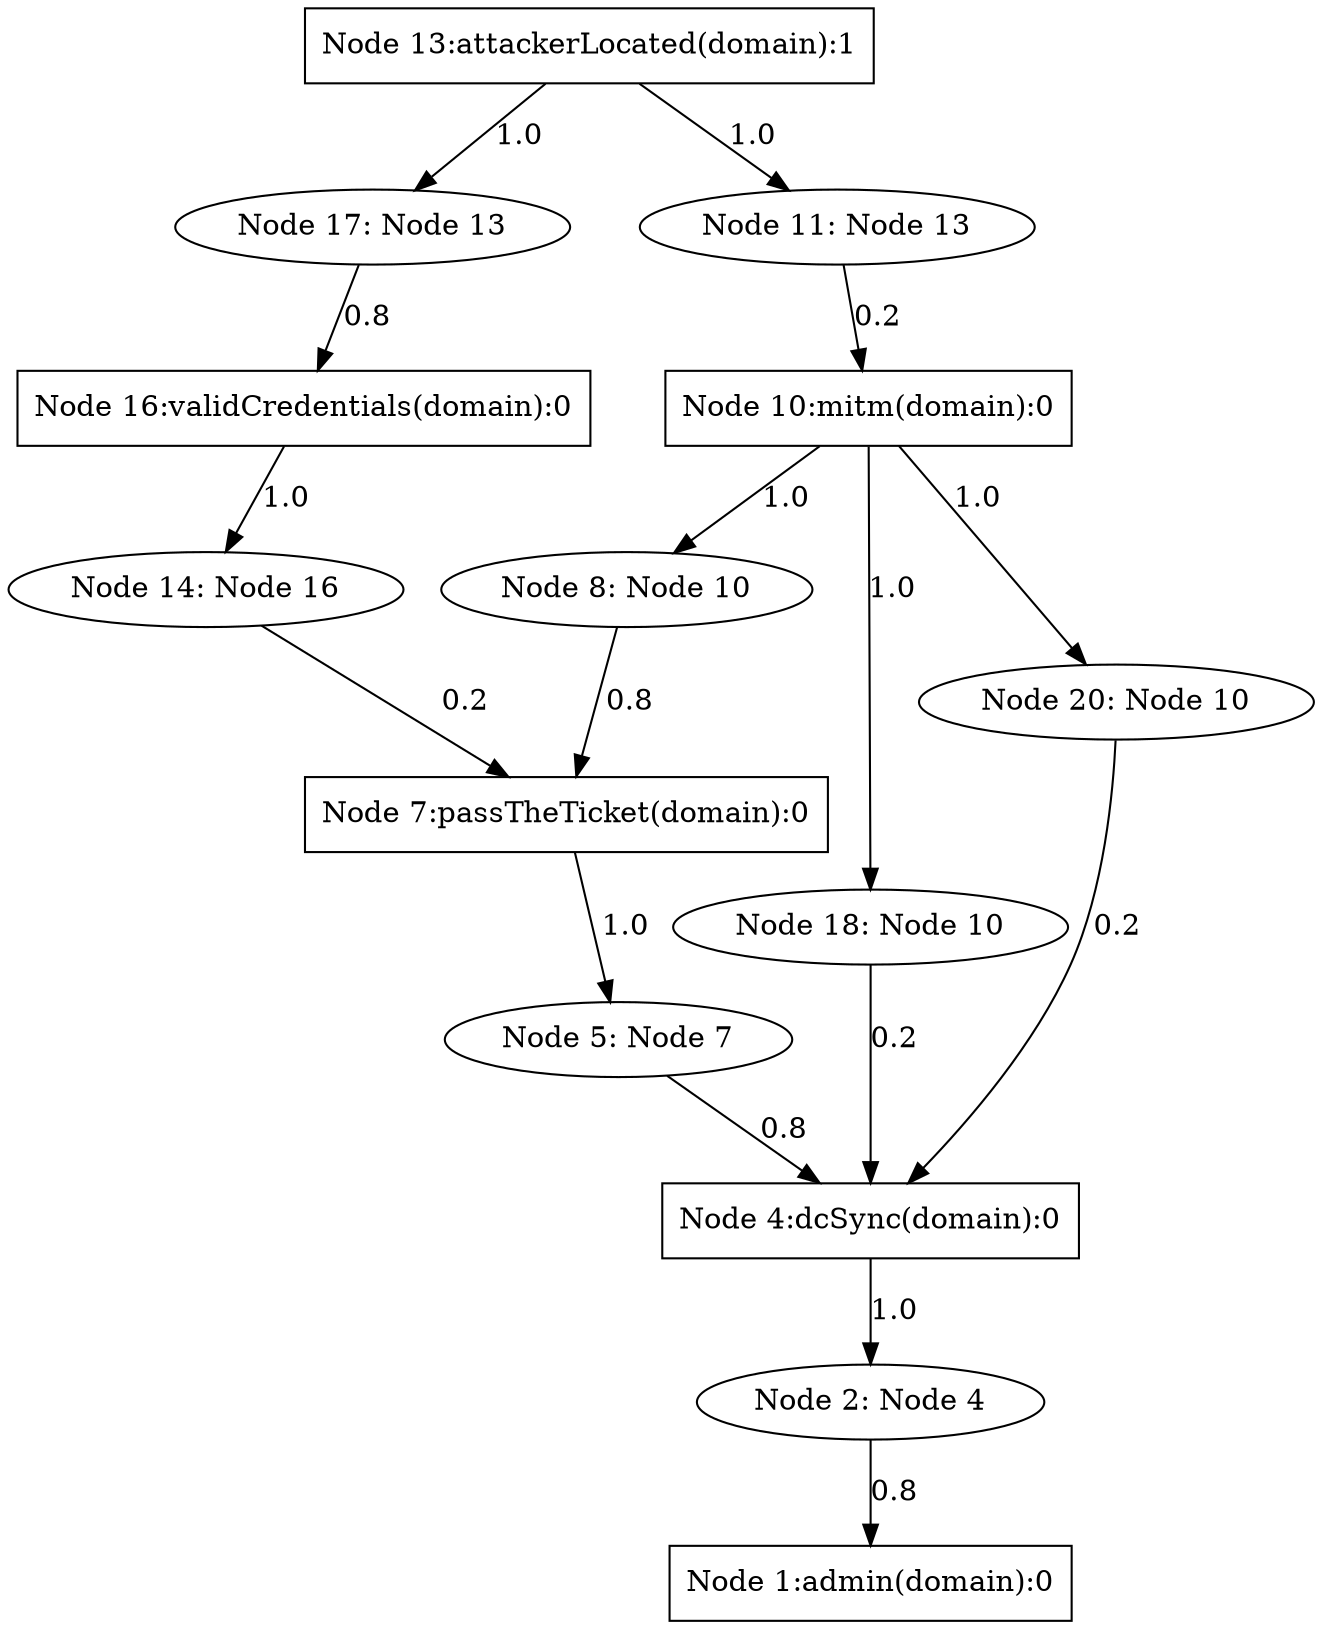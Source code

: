 strict digraph G {
  1 [ label="Node 20: Node 10" shape="ellipse" nodeType="AND" probArray="1.0" ];
  2 [ label="Node 18: Node 10" shape="ellipse" nodeType="AND" probArray="1.0" ];
  3 [ label="Node 17: Node 13" shape="ellipse" nodeType="AND" probArray="1.0" ];
  4 [ label="Node 16:validCredentials(domain):0" shape="box" nodeType="OR" probArray="0.8" ];
  5 [ label="Node 14: Node 16" shape="ellipse" nodeType="AND" probArray="1.0" ];
  6 [ label="Node 13:attackerLocated(domain):1" shape="box" nodeType="AND" probArray="1.0" ];
  7 [ label="Node 11: Node 13" shape="ellipse" nodeType="AND" probArray="1.0" ];
  8 [ label="Node 10:mitm(domain):0" shape="box" nodeType="OR" probArray="0.2" ];
  9 [ label="Node 8: Node 10" shape="ellipse" nodeType="AND" probArray="1.0" ];
  10 [ label="Node 7:passTheTicket(domain):0" shape="box" nodeType="OR" probArray="0.8 0.2" ];
  11 [ label="Node 5: Node 7" shape="ellipse" nodeType="AND" probArray="1.0" ];
  12 [ label="Node 4:dcSync(domain):0" shape="box" nodeType="OR" probArray="0.8 0.2 0.2" ];
  13 [ label="Node 2: Node 4" shape="ellipse" nodeType="AND" probArray="1.0" ];
  14 [ label="Node 1:admin(domain):0" shape="box" nodeType="OR" probArray="0.8" ];
  13 -> 14 [ label="0.8" color="black" ];
  12 -> 13 [ label="1.0" color="black" ];
  11 -> 12 [ label="0.8" color="black" ];
  10 -> 11 [ label="1.0" color="black" ];
  9 -> 10 [ label="0.8" color="black" ];
  8 -> 9 [ label="1.0" color="black" ];
  8 -> 2 [ label="1.0" color="black" ];
  8 -> 1 [ label="1.0" color="black" ];
  7 -> 8 [ label="0.2" color="black" ];
  6 -> 7 [ label="1.0" color="black" ];
  6 -> 3 [ label="1.0" color="black" ];
  5 -> 10 [ label="0.2" color="black" ];
  4 -> 5 [ label="1.0" color="black" ];
  3 -> 4 [ label="0.8" color="black" ];
  2 -> 12 [ label="0.2" color="black" ];
  1 -> 12 [ label="0.2" color="black" ];
}
